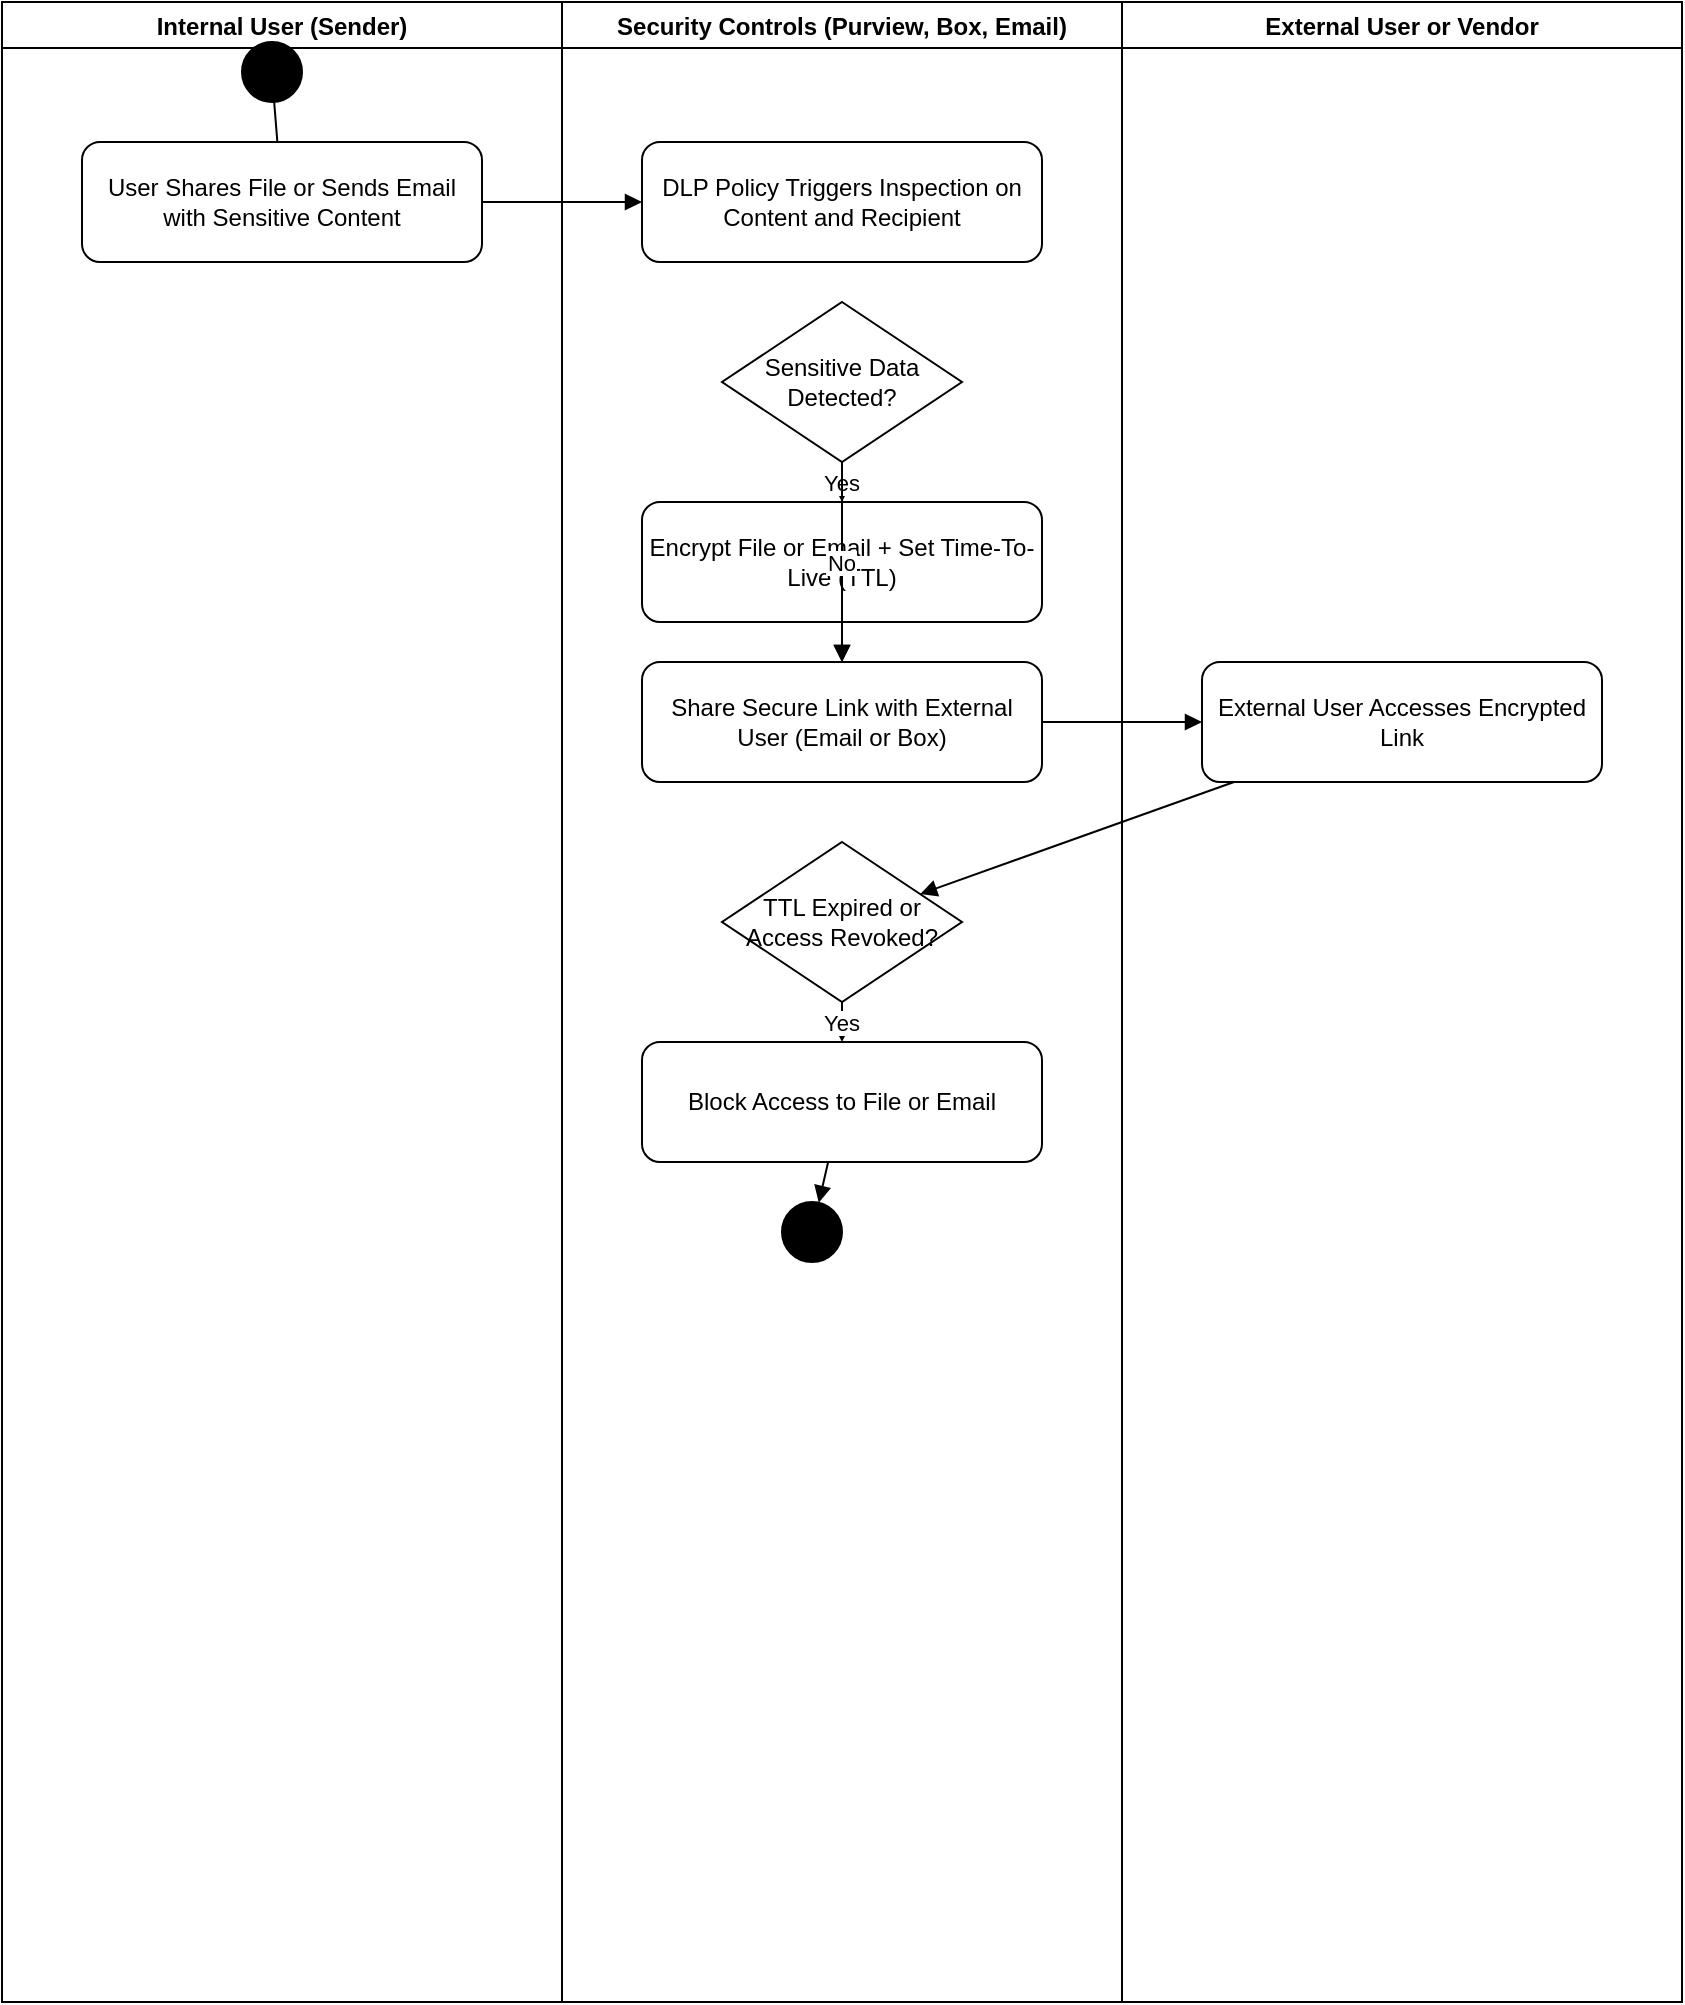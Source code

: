 <mxfile>
  <diagram name="Secure External Sharing - Email and Box" id="0">
    <mxGraphModel dx="1200" dy="720" grid="1" gridSize="10" guides="1" tooltips="1" connect="1" arrows="1" fold="1" page="1" pageScale="1" pageWidth="850" pageHeight="1100" math="0" shadow="0">
      <root>
        <mxCell id="0"/>
        <mxCell id="1" parent="0"/>

        <mxCell id="2" value="Internal User (Sender)" style="swimlane" vertex="1" parent="1">
          <mxGeometry x="0" y="0" width="280" height="1000" as="geometry"/>
        </mxCell>
        <mxCell id="3" value="Security Controls (Purview, Box, Email)" style="swimlane" vertex="1" parent="1">
          <mxGeometry x="280" y="0" width="280" height="1000" as="geometry"/>
        </mxCell>
        <mxCell id="4" value="External User or Vendor" style="swimlane" vertex="1" parent="1">
          <mxGeometry x="560" y="0" width="280" height="1000" as="geometry"/>
        </mxCell>

        <mxCell id="5" value="" style="ellipse;whiteSpace=wrap;html=1;aspect=fixed;fillColor=#000000;" vertex="1" parent="2">
          <mxGeometry x="120" y="20" width="30" height="30" as="geometry"/>
        </mxCell>

        <mxCell id="6" value="User Shares File or Sends Email with Sensitive Content" style="rounded=1;whiteSpace=wrap;html=1;" vertex="1" parent="2">
          <mxGeometry x="40" y="70" width="200" height="60" as="geometry"/>
        </mxCell>

        <mxCell id="7" value="DLP Policy Triggers Inspection on Content and Recipient" style="rounded=1;whiteSpace=wrap;html=1;" vertex="1" parent="3">
          <mxGeometry x="40" y="70" width="200" height="60" as="geometry"/>
        </mxCell>

        <mxCell id="8" value="Sensitive Data Detected?" style="rhombus;whiteSpace=wrap;html=1;" vertex="1" parent="3">
          <mxGeometry x="80" y="150" width="120" height="80" as="geometry"/>
        </mxCell>

        <mxCell id="9" value="Encrypt File or Email + Set Time-To-Live (TTL)" style="rounded=1;whiteSpace=wrap;html=1;" vertex="1" parent="3">
          <mxGeometry x="40" y="250" width="200" height="60" as="geometry"/>
        </mxCell>

        <mxCell id="10" value="Share Secure Link with External User (Email or Box)" style="rounded=1;whiteSpace=wrap;html=1;" vertex="1" parent="3">
          <mxGeometry x="40" y="330" width="200" height="60" as="geometry"/>
        </mxCell>

        <mxCell id="11" value="External User Accesses Encrypted Link" style="rounded=1;whiteSpace=wrap;html=1;" vertex="1" parent="4">
          <mxGeometry x="40" y="330" width="200" height="60" as="geometry"/>
        </mxCell>

        <mxCell id="12" value="TTL Expired or Access Revoked?" style="rhombus;whiteSpace=wrap;html=1;" vertex="1" parent="3">
          <mxGeometry x="80" y="420" width="120" height="80" as="geometry"/>
        </mxCell>

        <mxCell id="13" value="Block Access to File or Email" style="rounded=1;whiteSpace=wrap;html=1;" vertex="1" parent="3">
          <mxGeometry x="40" y="520" width="200" height="60" as="geometry"/>
        </mxCell>

        <mxCell id="14" value="" style="ellipse;whiteSpace=wrap;html=1;aspect=fixed;fillColor=#000000;" vertex="1" parent="3">
          <mxGeometry x="110" y="600" width="30" height="30" as="geometry"/>
        </mxCell>

        <mxCell id="e1" style="endArrow=none;" edge="1" parent="2" source="5" target="6"><mxGeometry relative="1" as="geometry"/></mxCell>
        <mxCell id="e2" style="endArrow=block;" edge="1" parent="2" source="6" target="7"><mxGeometry relative="1" as="geometry"/></mxCell>
        <mxCell id="e3" value="Yes" style="endArrow=block;" edge="1" parent="3" source="8" target="9"><mxGeometry relative="1" as="geometry"/></mxCell>
        <mxCell id="e4" value="No" style="endArrow=block;" edge="1" parent="3" source="8" target="10"><mxGeometry relative="1" as="geometry"/></mxCell>
        <mxCell id="e5" style="endArrow=block;" edge="1" parent="3" source="9" target="10"><mxGeometry relative="1" as="geometry"/></mxCell>
        <mxCell id="e6" style="endArrow=block;" edge="1" parent="3" source="10" target="11"><mxGeometry relative="1" as="geometry"/></mxCell>
        <mxCell id="e7" value="Yes" style="endArrow=block;" edge="1" parent="3" source="12" target="13"><mxGeometry relative="1" as="geometry"/></mxCell>
        <mxCell id="e8" style="endArrow=block;" edge="1" parent="3" source="13" target="14"><mxGeometry relative="1" as="geometry"/></mxCell>
        <mxCell id="e9" style="endArrow=block;" edge="1" parent="3" source="11" target="12"><mxGeometry relative="1" as="geometry"/></mxCell>
      </root>
    </mxGraphModel>
  </diagram>
</mxfile>
